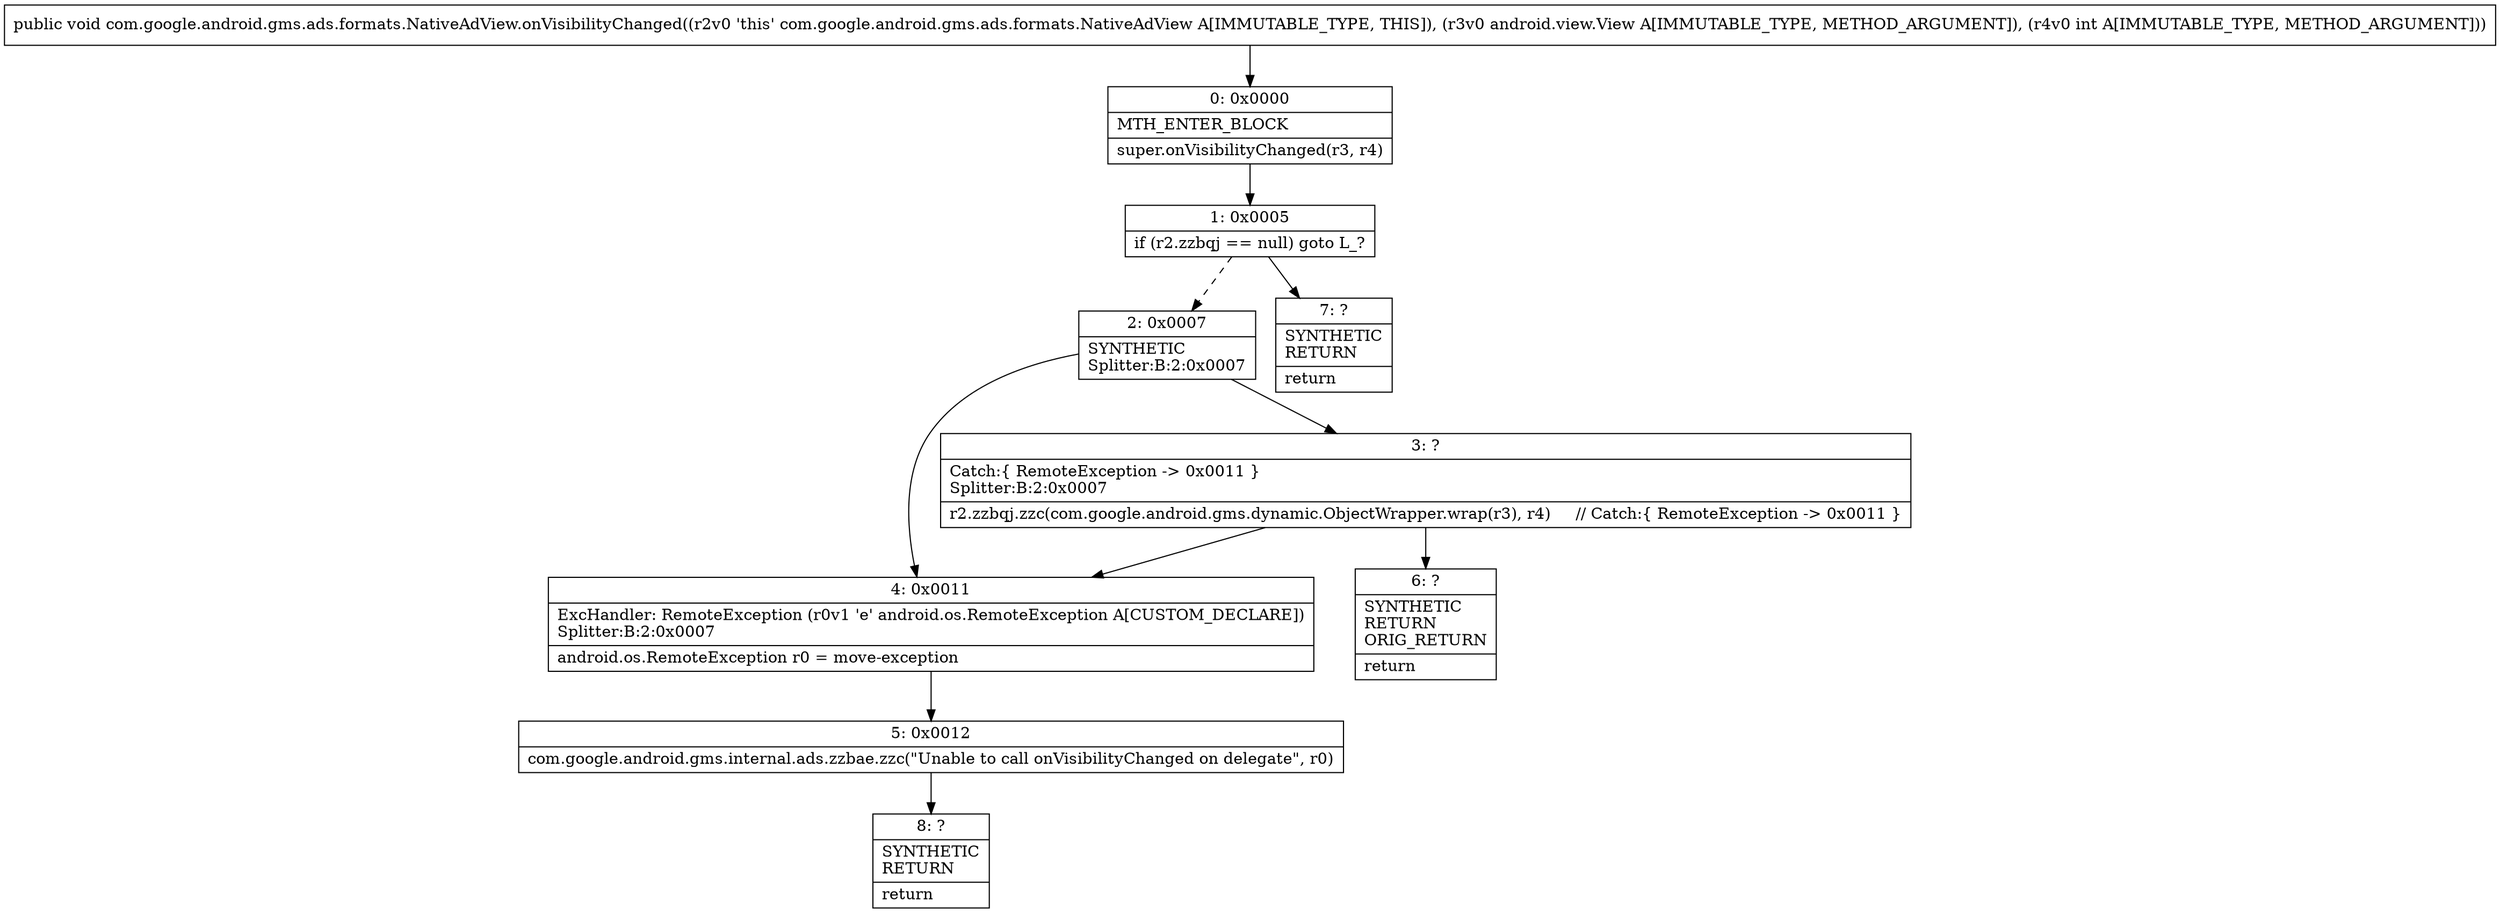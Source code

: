 digraph "CFG forcom.google.android.gms.ads.formats.NativeAdView.onVisibilityChanged(Landroid\/view\/View;I)V" {
Node_0 [shape=record,label="{0\:\ 0x0000|MTH_ENTER_BLOCK\l|super.onVisibilityChanged(r3, r4)\l}"];
Node_1 [shape=record,label="{1\:\ 0x0005|if (r2.zzbqj == null) goto L_?\l}"];
Node_2 [shape=record,label="{2\:\ 0x0007|SYNTHETIC\lSplitter:B:2:0x0007\l}"];
Node_3 [shape=record,label="{3\:\ ?|Catch:\{ RemoteException \-\> 0x0011 \}\lSplitter:B:2:0x0007\l|r2.zzbqj.zzc(com.google.android.gms.dynamic.ObjectWrapper.wrap(r3), r4)     \/\/ Catch:\{ RemoteException \-\> 0x0011 \}\l}"];
Node_4 [shape=record,label="{4\:\ 0x0011|ExcHandler: RemoteException (r0v1 'e' android.os.RemoteException A[CUSTOM_DECLARE])\lSplitter:B:2:0x0007\l|android.os.RemoteException r0 = move\-exception\l}"];
Node_5 [shape=record,label="{5\:\ 0x0012|com.google.android.gms.internal.ads.zzbae.zzc(\"Unable to call onVisibilityChanged on delegate\", r0)\l}"];
Node_6 [shape=record,label="{6\:\ ?|SYNTHETIC\lRETURN\lORIG_RETURN\l|return\l}"];
Node_7 [shape=record,label="{7\:\ ?|SYNTHETIC\lRETURN\l|return\l}"];
Node_8 [shape=record,label="{8\:\ ?|SYNTHETIC\lRETURN\l|return\l}"];
MethodNode[shape=record,label="{public void com.google.android.gms.ads.formats.NativeAdView.onVisibilityChanged((r2v0 'this' com.google.android.gms.ads.formats.NativeAdView A[IMMUTABLE_TYPE, THIS]), (r3v0 android.view.View A[IMMUTABLE_TYPE, METHOD_ARGUMENT]), (r4v0 int A[IMMUTABLE_TYPE, METHOD_ARGUMENT])) }"];
MethodNode -> Node_0;
Node_0 -> Node_1;
Node_1 -> Node_2[style=dashed];
Node_1 -> Node_7;
Node_2 -> Node_3;
Node_2 -> Node_4;
Node_3 -> Node_4;
Node_3 -> Node_6;
Node_4 -> Node_5;
Node_5 -> Node_8;
}

